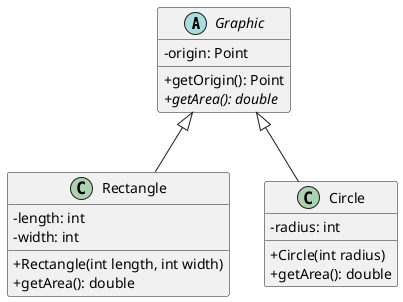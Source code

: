 @startuml
skinparam classAttributeIconSize 0

abstract class Graphic {
 -origin: Point
 + getOrigin(): Point
 + {abstract} getArea(): double
}

class Rectangle {
 -length: int
 -width: int
 +Rectangle(int length, int width)
 +getArea(): double
}

class Circle {
  -radius: int
  +Circle(int radius)
  +getArea(): double
}

Graphic <|-- Rectangle
Graphic <|-- Circle

@enduml
